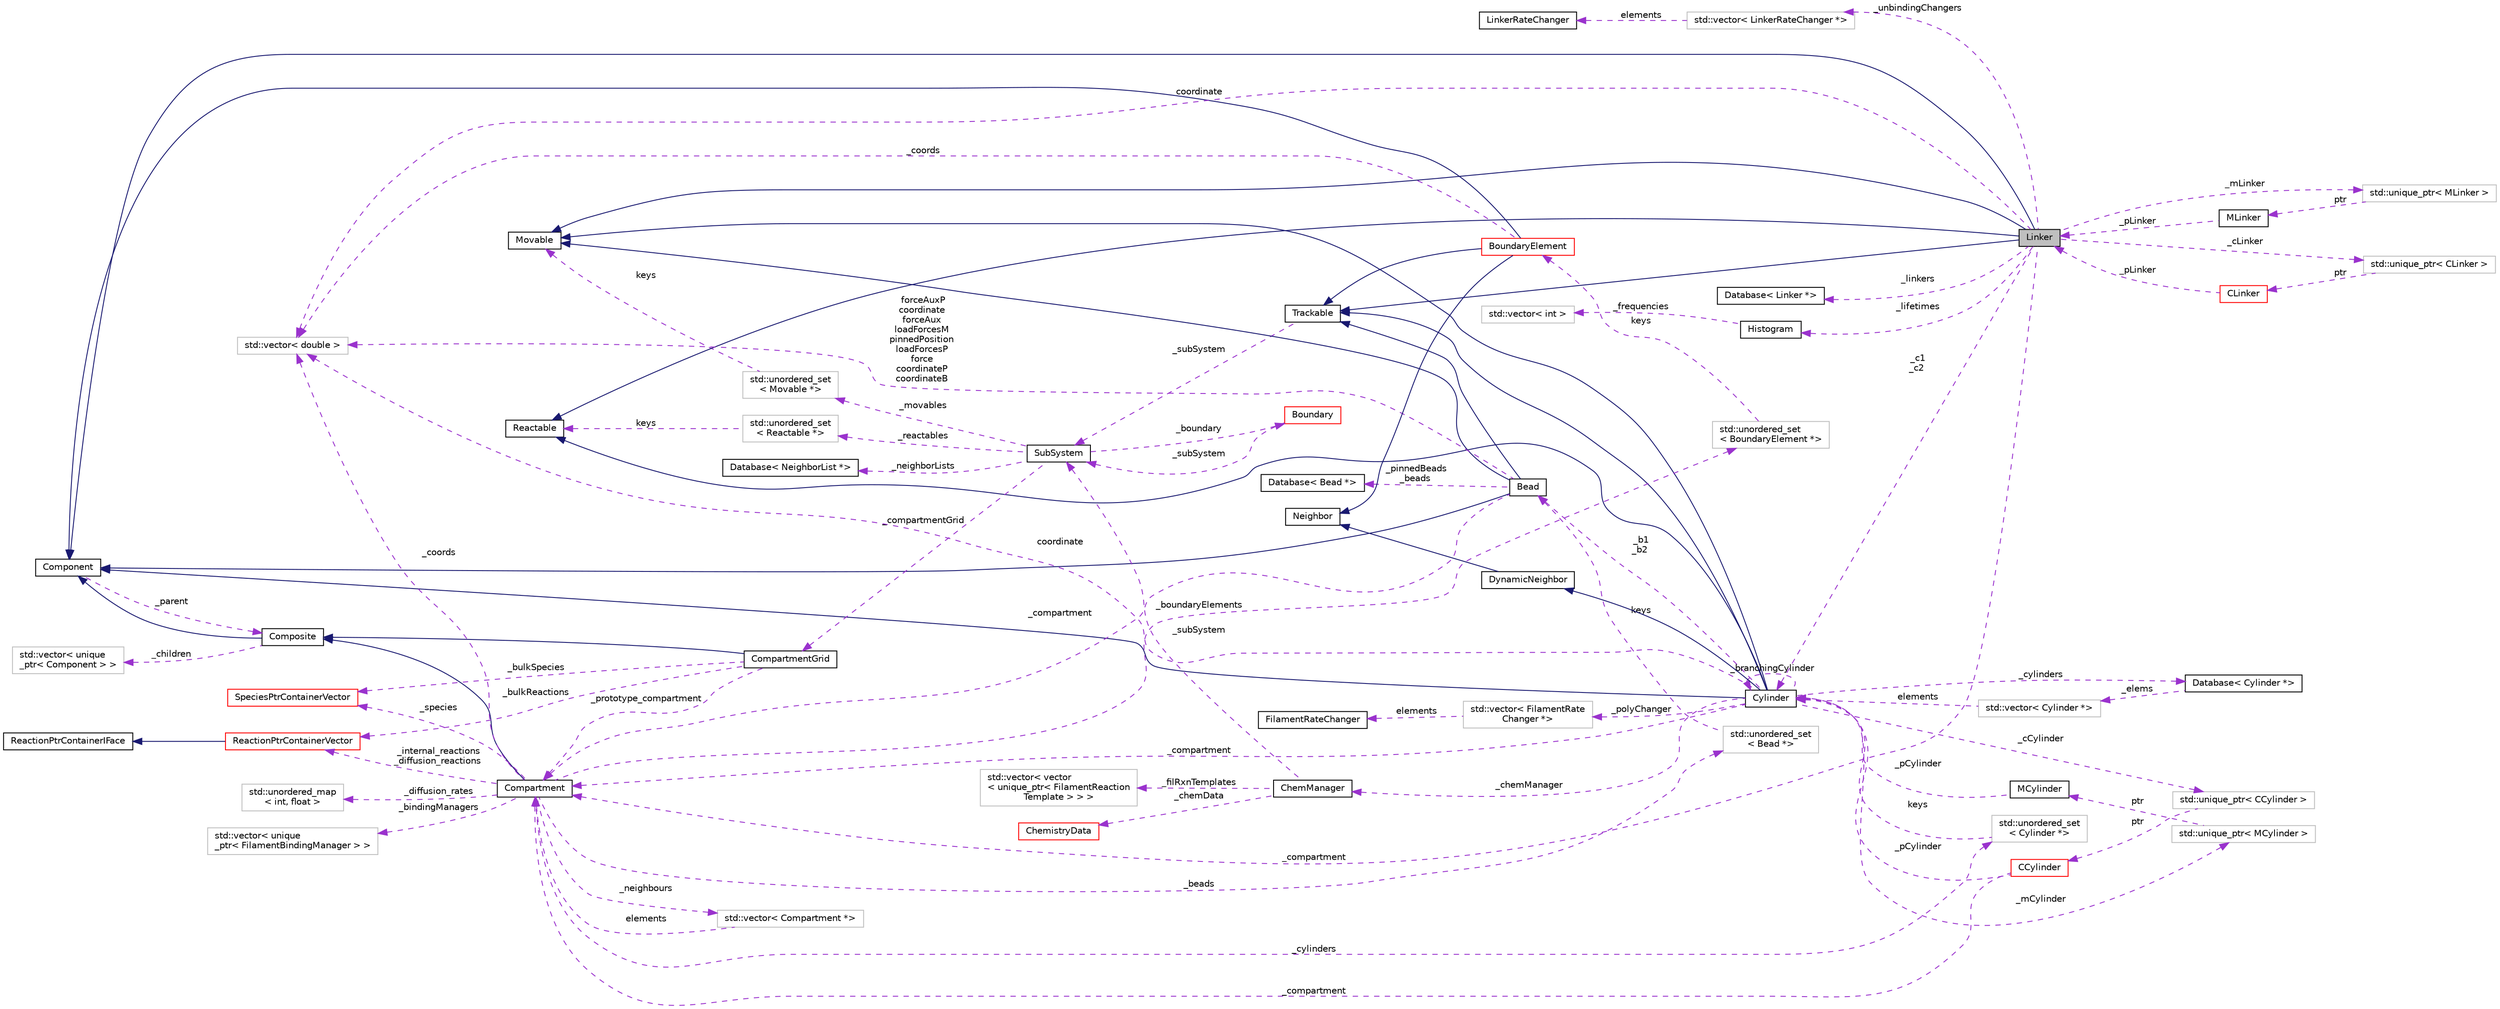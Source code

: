 digraph "Linker"
{
 // INTERACTIVE_SVG=YES
  edge [fontname="Helvetica",fontsize="10",labelfontname="Helvetica",labelfontsize="10"];
  node [fontname="Helvetica",fontsize="10",shape=record];
  rankdir="LR";
  Node5 [label="Linker",height=0.2,width=0.4,color="black", fillcolor="grey75", style="filled", fontcolor="black"];
  Node6 -> Node5 [dir="back",color="midnightblue",fontsize="10",style="solid",fontname="Helvetica"];
  Node6 [label="Component",height=0.2,width=0.4,color="black", fillcolor="white", style="filled",URL="$classComponent.html",tooltip="The base class for the Composite pattern hieararchy. "];
  Node7 -> Node6 [dir="back",color="darkorchid3",fontsize="10",style="dashed",label=" _parent" ,fontname="Helvetica"];
  Node7 [label="Composite",height=0.2,width=0.4,color="black", fillcolor="white", style="filled",URL="$classComposite.html",tooltip="The aggregating class for the Composite pattern. "];
  Node6 -> Node7 [dir="back",color="midnightblue",fontsize="10",style="solid",fontname="Helvetica"];
  Node8 -> Node7 [dir="back",color="darkorchid3",fontsize="10",style="dashed",label=" _children" ,fontname="Helvetica"];
  Node8 [label="std::vector\< unique\l_ptr\< Component \> \>",height=0.2,width=0.4,color="grey75", fillcolor="white", style="filled"];
  Node10 -> Node5 [dir="back",color="midnightblue",fontsize="10",style="solid",fontname="Helvetica"];
  Node10 [label="Trackable",height=0.2,width=0.4,color="black", fillcolor="white", style="filled",URL="$classTrackable.html",tooltip="An abstract base class for a trackable object in the SubSystem. "];
  Node11 -> Node10 [dir="back",color="darkorchid3",fontsize="10",style="dashed",label=" _subSystem" ,fontname="Helvetica"];
  Node11 [label="SubSystem",height=0.2,width=0.4,color="black", fillcolor="white", style="filled",URL="$classSubSystem.html",tooltip="Manages all Movables and Reactables. "];
  Node12 -> Node11 [dir="back",color="darkorchid3",fontsize="10",style="dashed",label=" _movables" ,fontname="Helvetica"];
  Node12 [label="std::unordered_set\l\< Movable *\>",height=0.2,width=0.4,color="grey75", fillcolor="white", style="filled"];
  Node13 -> Node12 [dir="back",color="darkorchid3",fontsize="10",style="dashed",label=" keys" ,fontname="Helvetica"];
  Node13 [label="Movable",height=0.2,width=0.4,color="black", fillcolor="white", style="filled",URL="$classMovable.html",tooltip="An abstract base class for a movable element in the SubSystem. "];
  Node14 -> Node11 [dir="back",color="darkorchid3",fontsize="10",style="dashed",label=" _reactables" ,fontname="Helvetica"];
  Node14 [label="std::unordered_set\l\< Reactable *\>",height=0.2,width=0.4,color="grey75", fillcolor="white", style="filled"];
  Node15 -> Node14 [dir="back",color="darkorchid3",fontsize="10",style="dashed",label=" keys" ,fontname="Helvetica"];
  Node15 [label="Reactable",height=0.2,width=0.4,color="black", fillcolor="white", style="filled",URL="$classReactable.html",tooltip="An abstract base class for a reactable element in the SubSystem. "];
  Node16 -> Node11 [dir="back",color="darkorchid3",fontsize="10",style="dashed",label=" _boundary" ,fontname="Helvetica"];
  Node16 [label="Boundary",height=0.2,width=0.4,color="red", fillcolor="white", style="filled",URL="$classBoundary.html",tooltip="To store all BoundarySurfaces that are in the SubSystem. "];
  Node11 -> Node16 [dir="back",color="darkorchid3",fontsize="10",style="dashed",label=" _subSystem" ,fontname="Helvetica"];
  Node26 -> Node11 [dir="back",color="darkorchid3",fontsize="10",style="dashed",label=" _compartmentGrid" ,fontname="Helvetica"];
  Node26 [label="CompartmentGrid",height=0.2,width=0.4,color="black", fillcolor="white", style="filled",URL="$classCompartmentGrid.html",tooltip="A simple n-dimensional grid of Compartment objects. "];
  Node7 -> Node26 [dir="back",color="midnightblue",fontsize="10",style="solid",fontname="Helvetica"];
  Node27 -> Node26 [dir="back",color="darkorchid3",fontsize="10",style="dashed",label=" _prototype_compartment" ,fontname="Helvetica"];
  Node27 [label="Compartment",height=0.2,width=0.4,color="black", fillcolor="white", style="filled",URL="$classCompartment.html",tooltip="A container or holding Species and Reactions. "];
  Node7 -> Node27 [dir="back",color="midnightblue",fontsize="10",style="solid",fontname="Helvetica"];
  Node28 -> Node27 [dir="back",color="darkorchid3",fontsize="10",style="dashed",label=" _beads" ,fontname="Helvetica"];
  Node28 [label="std::unordered_set\l\< Bead *\>",height=0.2,width=0.4,color="grey75", fillcolor="white", style="filled"];
  Node29 -> Node28 [dir="back",color="darkorchid3",fontsize="10",style="dashed",label=" keys" ,fontname="Helvetica"];
  Node29 [label="Bead",height=0.2,width=0.4,color="black", fillcolor="white", style="filled",URL="$classBead.html",tooltip="Represents a single coordinate between Cylinders, and holds forces needed for mechanical equilibratio..."];
  Node6 -> Node29 [dir="back",color="midnightblue",fontsize="10",style="solid",fontname="Helvetica"];
  Node10 -> Node29 [dir="back",color="midnightblue",fontsize="10",style="solid",fontname="Helvetica"];
  Node13 -> Node29 [dir="back",color="midnightblue",fontsize="10",style="solid",fontname="Helvetica"];
  Node27 -> Node29 [dir="back",color="darkorchid3",fontsize="10",style="dashed",label=" _compartment" ,fontname="Helvetica"];
  Node30 -> Node29 [dir="back",color="darkorchid3",fontsize="10",style="dashed",label=" _pinnedBeads\n_beads" ,fontname="Helvetica"];
  Node30 [label="Database\< Bead *\>",height=0.2,width=0.4,color="black", fillcolor="white", style="filled",URL="$classDatabase.html"];
  Node25 -> Node29 [dir="back",color="darkorchid3",fontsize="10",style="dashed",label=" forceAuxP\ncoordinate\nforceAux\nloadForcesM\npinnedPosition\nloadForcesP\nforce\ncoordinateP\ncoordinateB" ,fontname="Helvetica"];
  Node25 [label="std::vector\< double \>",height=0.2,width=0.4,color="grey75", fillcolor="white", style="filled"];
  Node31 -> Node27 [dir="back",color="darkorchid3",fontsize="10",style="dashed",label=" _neighbours" ,fontname="Helvetica"];
  Node31 [label="std::vector\< Compartment *\>",height=0.2,width=0.4,color="grey75", fillcolor="white", style="filled"];
  Node27 -> Node31 [dir="back",color="darkorchid3",fontsize="10",style="dashed",label=" elements" ,fontname="Helvetica"];
  Node32 -> Node27 [dir="back",color="darkorchid3",fontsize="10",style="dashed",label=" _cylinders" ,fontname="Helvetica"];
  Node32 [label="std::unordered_set\l\< Cylinder *\>",height=0.2,width=0.4,color="grey75", fillcolor="white", style="filled"];
  Node33 -> Node32 [dir="back",color="darkorchid3",fontsize="10",style="dashed",label=" keys" ,fontname="Helvetica"];
  Node33 [label="Cylinder",height=0.2,width=0.4,color="black", fillcolor="white", style="filled",URL="$classCylinder.html",tooltip="A container to store a MCylinder and CCylinder. "];
  Node6 -> Node33 [dir="back",color="midnightblue",fontsize="10",style="solid",fontname="Helvetica"];
  Node10 -> Node33 [dir="back",color="midnightblue",fontsize="10",style="solid",fontname="Helvetica"];
  Node13 -> Node33 [dir="back",color="midnightblue",fontsize="10",style="solid",fontname="Helvetica"];
  Node15 -> Node33 [dir="back",color="midnightblue",fontsize="10",style="solid",fontname="Helvetica"];
  Node34 -> Node33 [dir="back",color="midnightblue",fontsize="10",style="solid",fontname="Helvetica"];
  Node34 [label="DynamicNeighbor",height=0.2,width=0.4,color="black", fillcolor="white", style="filled",URL="$classDynamicNeighbor.html",tooltip="An abstract base class for any element that can be added or removed from a NeighborList dynamically a..."];
  Node23 -> Node34 [dir="back",color="midnightblue",fontsize="10",style="solid",fontname="Helvetica"];
  Node23 [label="Neighbor",height=0.2,width=0.4,color="black", fillcolor="white", style="filled",URL="$classNeighbor.html",tooltip="An abstract base class for any element that can be added or removed from a NeighborList statically at..."];
  Node33 -> Node33 [dir="back",color="darkorchid3",fontsize="10",style="dashed",label=" _branchingCylinder" ,fontname="Helvetica"];
  Node35 -> Node33 [dir="back",color="darkorchid3",fontsize="10",style="dashed",label=" _polyChanger" ,fontname="Helvetica"];
  Node35 [label="std::vector\< FilamentRate\lChanger *\>",height=0.2,width=0.4,color="grey75", fillcolor="white", style="filled"];
  Node36 -> Node35 [dir="back",color="darkorchid3",fontsize="10",style="dashed",label=" elements" ,fontname="Helvetica"];
  Node36 [label="FilamentRateChanger",height=0.2,width=0.4,color="black", fillcolor="white", style="filled",URL="$classFilamentRateChanger.html",tooltip="Used to change Filament reaction rates based on forces in the network. "];
  Node37 -> Node33 [dir="back",color="darkorchid3",fontsize="10",style="dashed",label=" _cCylinder" ,fontname="Helvetica"];
  Node37 [label="std::unique_ptr\< CCylinder \>",height=0.2,width=0.4,color="grey75", fillcolor="white", style="filled"];
  Node38 -> Node37 [dir="back",color="darkorchid3",fontsize="10",style="dashed",label=" ptr" ,fontname="Helvetica"];
  Node38 [label="CCylinder",height=0.2,width=0.4,color="red", fillcolor="white", style="filled",URL="$classCCylinder.html",tooltip="Holds all CMonomers and Reactions associated with it. "];
  Node33 -> Node38 [dir="back",color="darkorchid3",fontsize="10",style="dashed",label=" _pCylinder" ,fontname="Helvetica"];
  Node27 -> Node38 [dir="back",color="darkorchid3",fontsize="10",style="dashed",label=" _compartment" ,fontname="Helvetica"];
  Node29 -> Node33 [dir="back",color="darkorchid3",fontsize="10",style="dashed",label=" _b1\n_b2" ,fontname="Helvetica"];
  Node57 -> Node33 [dir="back",color="darkorchid3",fontsize="10",style="dashed",label=" _cylinders" ,fontname="Helvetica"];
  Node57 [label="Database\< Cylinder *\>",height=0.2,width=0.4,color="black", fillcolor="white", style="filled",URL="$classDatabase.html"];
  Node58 -> Node57 [dir="back",color="darkorchid3",fontsize="10",style="dashed",label=" _elems" ,fontname="Helvetica"];
  Node58 [label="std::vector\< Cylinder *\>",height=0.2,width=0.4,color="grey75", fillcolor="white", style="filled"];
  Node33 -> Node58 [dir="back",color="darkorchid3",fontsize="10",style="dashed",label=" elements" ,fontname="Helvetica"];
  Node27 -> Node33 [dir="back",color="darkorchid3",fontsize="10",style="dashed",label=" _compartment" ,fontname="Helvetica"];
  Node59 -> Node33 [dir="back",color="darkorchid3",fontsize="10",style="dashed",label=" _chemManager" ,fontname="Helvetica"];
  Node59 [label="ChemManager",height=0.2,width=0.4,color="black", fillcolor="white", style="filled",URL="$classChemManager.html",tooltip="For initailizing chemical reactions based on a specific system. "];
  Node60 -> Node59 [dir="back",color="darkorchid3",fontsize="10",style="dashed",label=" _filRxnTemplates" ,fontname="Helvetica"];
  Node60 [label="std::vector\< vector\l\< unique_ptr\< FilamentReaction\lTemplate \> \> \>",height=0.2,width=0.4,color="grey75", fillcolor="white", style="filled"];
  Node61 -> Node59 [dir="back",color="darkorchid3",fontsize="10",style="dashed",label=" _chemData" ,fontname="Helvetica"];
  Node61 [label="ChemistryData",height=0.2,width=0.4,color="red", fillcolor="white", style="filled",URL="$structChemistryData.html",tooltip="Struct to hold Species and Reaction information. "];
  Node11 -> Node59 [dir="back",color="darkorchid3",fontsize="10",style="dashed",label=" _subSystem" ,fontname="Helvetica"];
  Node73 -> Node33 [dir="back",color="darkorchid3",fontsize="10",style="dashed",label=" _mCylinder" ,fontname="Helvetica"];
  Node73 [label="std::unique_ptr\< MCylinder \>",height=0.2,width=0.4,color="grey75", fillcolor="white", style="filled"];
  Node74 -> Node73 [dir="back",color="darkorchid3",fontsize="10",style="dashed",label=" ptr" ,fontname="Helvetica"];
  Node74 [label="MCylinder",height=0.2,width=0.4,color="black", fillcolor="white", style="filled",URL="$classMCylinder.html",tooltip="Used to hold mechanical properties of a Cylinder. "];
  Node33 -> Node74 [dir="back",color="darkorchid3",fontsize="10",style="dashed",label=" _pCylinder" ,fontname="Helvetica"];
  Node25 -> Node33 [dir="back",color="darkorchid3",fontsize="10",style="dashed",label=" coordinate" ,fontname="Helvetica"];
  Node75 -> Node27 [dir="back",color="darkorchid3",fontsize="10",style="dashed",label=" _boundaryElements" ,fontname="Helvetica"];
  Node75 [label="std::unordered_set\l\< BoundaryElement *\>",height=0.2,width=0.4,color="grey75", fillcolor="white", style="filled"];
  Node22 -> Node75 [dir="back",color="darkorchid3",fontsize="10",style="dashed",label=" keys" ,fontname="Helvetica"];
  Node22 [label="BoundaryElement",height=0.2,width=0.4,color="red", fillcolor="white", style="filled",URL="$classBoundaryElement.html",tooltip="Represents an element of a BoundarySurface. "];
  Node6 -> Node22 [dir="back",color="midnightblue",fontsize="10",style="solid",fontname="Helvetica"];
  Node10 -> Node22 [dir="back",color="midnightblue",fontsize="10",style="solid",fontname="Helvetica"];
  Node23 -> Node22 [dir="back",color="midnightblue",fontsize="10",style="solid",fontname="Helvetica"];
  Node25 -> Node22 [dir="back",color="darkorchid3",fontsize="10",style="dashed",label=" _coords" ,fontname="Helvetica"];
  Node76 -> Node27 [dir="back",color="darkorchid3",fontsize="10",style="dashed",label=" _internal_reactions\n_diffusion_reactions" ,fontname="Helvetica"];
  Node76 [label="ReactionPtrContainerVector",height=0.2,width=0.4,color="red", fillcolor="white", style="filled",URL="$classReactionPtrContainerVector.html",tooltip="A concrete class implementing the ReactionPtrContainerIFace, using vector<unique_ptr<ReactionBase>> a..."];
  Node77 -> Node76 [dir="back",color="midnightblue",fontsize="10",style="solid",fontname="Helvetica"];
  Node77 [label="ReactionPtrContainerIFace",height=0.2,width=0.4,color="black", fillcolor="white", style="filled",URL="$classReactionPtrContainerIFace.html",tooltip="An abstract interface for a container of pointers to reaction objects. "];
  Node80 -> Node27 [dir="back",color="darkorchid3",fontsize="10",style="dashed",label=" _diffusion_rates" ,fontname="Helvetica"];
  Node80 [label="std::unordered_map\l\< int, float \>",height=0.2,width=0.4,color="grey75", fillcolor="white", style="filled"];
  Node25 -> Node27 [dir="back",color="darkorchid3",fontsize="10",style="dashed",label=" _coords" ,fontname="Helvetica"];
  Node81 -> Node27 [dir="back",color="darkorchid3",fontsize="10",style="dashed",label=" _bindingManagers" ,fontname="Helvetica"];
  Node81 [label="std::vector\< unique\l_ptr\< FilamentBindingManager \> \>",height=0.2,width=0.4,color="grey75", fillcolor="white", style="filled"];
  Node84 -> Node27 [dir="back",color="darkorchid3",fontsize="10",style="dashed",label=" _species" ,fontname="Helvetica"];
  Node84 [label="SpeciesPtrContainerVector",height=0.2,width=0.4,color="red", fillcolor="white", style="filled",URL="$classSpeciesPtrContainerVector.html",tooltip="A concrete class implementing the SpeciesPtrContainerIFace, using vector<unique_ptr<Species>> as the ..."];
  Node76 -> Node26 [dir="back",color="darkorchid3",fontsize="10",style="dashed",label=" _bulkReactions" ,fontname="Helvetica"];
  Node84 -> Node26 [dir="back",color="darkorchid3",fontsize="10",style="dashed",label=" _bulkSpecies" ,fontname="Helvetica"];
  Node88 -> Node11 [dir="back",color="darkorchid3",fontsize="10",style="dashed",label=" _neighborLists" ,fontname="Helvetica"];
  Node88 [label="Database\< NeighborList *\>",height=0.2,width=0.4,color="black", fillcolor="white", style="filled",URL="$classDatabase.html"];
  Node13 -> Node5 [dir="back",color="midnightblue",fontsize="10",style="solid",fontname="Helvetica"];
  Node15 -> Node5 [dir="back",color="midnightblue",fontsize="10",style="solid",fontname="Helvetica"];
  Node33 -> Node5 [dir="back",color="darkorchid3",fontsize="10",style="dashed",label=" _c1\n_c2" ,fontname="Helvetica"];
  Node89 -> Node5 [dir="back",color="darkorchid3",fontsize="10",style="dashed",label=" _lifetimes" ,fontname="Helvetica"];
  Node89 [label="Histogram",height=0.2,width=0.4,color="black", fillcolor="white", style="filled",URL="$classHistogram.html",tooltip="A class to hold frequency of occurences in a general set of data. "];
  Node90 -> Node89 [dir="back",color="darkorchid3",fontsize="10",style="dashed",label=" _frequencies" ,fontname="Helvetica"];
  Node90 [label="std::vector\< int \>",height=0.2,width=0.4,color="grey75", fillcolor="white", style="filled"];
  Node27 -> Node5 [dir="back",color="darkorchid3",fontsize="10",style="dashed",label=" _compartment" ,fontname="Helvetica"];
  Node91 -> Node5 [dir="back",color="darkorchid3",fontsize="10",style="dashed",label=" _linkers" ,fontname="Helvetica"];
  Node91 [label="Database\< Linker *\>",height=0.2,width=0.4,color="black", fillcolor="white", style="filled",URL="$classDatabase.html"];
  Node92 -> Node5 [dir="back",color="darkorchid3",fontsize="10",style="dashed",label=" _mLinker" ,fontname="Helvetica"];
  Node92 [label="std::unique_ptr\< MLinker \>",height=0.2,width=0.4,color="grey75", fillcolor="white", style="filled"];
  Node93 -> Node92 [dir="back",color="darkorchid3",fontsize="10",style="dashed",label=" ptr" ,fontname="Helvetica"];
  Node93 [label="MLinker",height=0.2,width=0.4,color="black", fillcolor="white", style="filled",URL="$classMLinker.html",tooltip="Represents the mechanical component of a Linker. "];
  Node5 -> Node93 [dir="back",color="darkorchid3",fontsize="10",style="dashed",label=" _pLinker" ,fontname="Helvetica"];
  Node94 -> Node5 [dir="back",color="darkorchid3",fontsize="10",style="dashed",label=" _unbindingChangers" ,fontname="Helvetica"];
  Node94 [label="std::vector\< LinkerRateChanger *\>",height=0.2,width=0.4,color="grey75", fillcolor="white", style="filled"];
  Node95 -> Node94 [dir="back",color="darkorchid3",fontsize="10",style="dashed",label=" elements" ,fontname="Helvetica"];
  Node95 [label="LinkerRateChanger",height=0.2,width=0.4,color="black", fillcolor="white", style="filled",URL="$classLinkerRateChanger.html",tooltip="Used to change Linker reaction rates based on forces in the network. "];
  Node96 -> Node5 [dir="back",color="darkorchid3",fontsize="10",style="dashed",label=" _cLinker" ,fontname="Helvetica"];
  Node96 [label="std::unique_ptr\< CLinker \>",height=0.2,width=0.4,color="grey75", fillcolor="white", style="filled"];
  Node97 -> Node96 [dir="back",color="darkorchid3",fontsize="10",style="dashed",label=" ptr" ,fontname="Helvetica"];
  Node97 [label="CLinker",height=0.2,width=0.4,color="red", fillcolor="white", style="filled",URL="$classCLinker.html",tooltip="To represent the chemical component of a Linker. "];
  Node5 -> Node97 [dir="back",color="darkorchid3",fontsize="10",style="dashed",label=" _pLinker" ,fontname="Helvetica"];
  Node25 -> Node5 [dir="back",color="darkorchid3",fontsize="10",style="dashed",label=" coordinate" ,fontname="Helvetica"];
}
